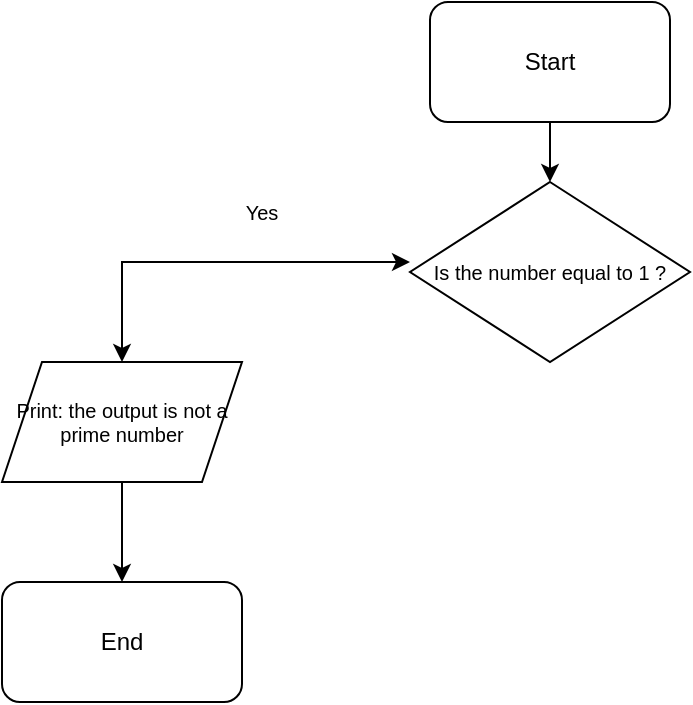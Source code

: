 <mxfile version="20.8.5" type="github">
  <diagram id="JN8HsiP1qvr515lzn4uR" name="Page-1">
    <mxGraphModel dx="1050" dy="587" grid="1" gridSize="10" guides="1" tooltips="1" connect="1" arrows="1" fold="1" page="1" pageScale="1" pageWidth="827" pageHeight="1169" math="0" shadow="0">
      <root>
        <mxCell id="0" />
        <mxCell id="1" parent="0" />
        <mxCell id="N72v5_LS_6uYHO4OY740-4" style="edgeStyle=orthogonalEdgeStyle;rounded=0;orthogonalLoop=1;jettySize=auto;html=1;exitX=0.5;exitY=1;exitDx=0;exitDy=0;" edge="1" parent="1" source="N72v5_LS_6uYHO4OY740-1">
          <mxGeometry relative="1" as="geometry">
            <mxPoint x="414" y="130" as="targetPoint" />
          </mxGeometry>
        </mxCell>
        <mxCell id="N72v5_LS_6uYHO4OY740-1" value="Start" style="rounded=1;whiteSpace=wrap;html=1;" vertex="1" parent="1">
          <mxGeometry x="354" y="40" width="120" height="60" as="geometry" />
        </mxCell>
        <mxCell id="N72v5_LS_6uYHO4OY740-5" value="&lt;div style=&quot;&quot;&gt;&lt;span style=&quot;background-color: initial;&quot;&gt;&lt;font style=&quot;font-size: 10px;&quot;&gt;Is the number equal to 1 ?&lt;/font&gt;&lt;/span&gt;&lt;/div&gt;" style="rhombus;whiteSpace=wrap;html=1;align=center;" vertex="1" parent="1">
          <mxGeometry x="344" y="130" width="140" height="90" as="geometry" />
        </mxCell>
        <mxCell id="N72v5_LS_6uYHO4OY740-6" style="edgeStyle=orthogonalEdgeStyle;rounded=0;orthogonalLoop=1;jettySize=auto;html=1;exitX=0.5;exitY=1;exitDx=0;exitDy=0;fontSize=10;" edge="1" parent="1" source="N72v5_LS_6uYHO4OY740-5" target="N72v5_LS_6uYHO4OY740-5">
          <mxGeometry relative="1" as="geometry" />
        </mxCell>
        <mxCell id="N72v5_LS_6uYHO4OY740-9" value="" style="endArrow=classic;startArrow=classic;html=1;rounded=0;fontSize=10;" edge="1" parent="1">
          <mxGeometry width="50" height="50" relative="1" as="geometry">
            <mxPoint x="200" y="220" as="sourcePoint" />
            <mxPoint x="344" y="170" as="targetPoint" />
            <Array as="points">
              <mxPoint x="200" y="210" />
              <mxPoint x="200" y="170" />
            </Array>
          </mxGeometry>
        </mxCell>
        <mxCell id="N72v5_LS_6uYHO4OY740-12" style="edgeStyle=orthogonalEdgeStyle;rounded=0;orthogonalLoop=1;jettySize=auto;html=1;exitX=0.5;exitY=1;exitDx=0;exitDy=0;fontSize=10;entryX=0.5;entryY=0;entryDx=0;entryDy=0;" edge="1" parent="1" source="N72v5_LS_6uYHO4OY740-10" target="N72v5_LS_6uYHO4OY740-13">
          <mxGeometry relative="1" as="geometry">
            <mxPoint x="270" y="320" as="targetPoint" />
            <Array as="points" />
          </mxGeometry>
        </mxCell>
        <mxCell id="N72v5_LS_6uYHO4OY740-10" value="Print: the output is not a prime number" style="shape=parallelogram;perimeter=parallelogramPerimeter;whiteSpace=wrap;html=1;fixedSize=1;fontSize=10;" vertex="1" parent="1">
          <mxGeometry x="140" y="220" width="120" height="60" as="geometry" />
        </mxCell>
        <mxCell id="N72v5_LS_6uYHO4OY740-13" value="End" style="rounded=1;whiteSpace=wrap;html=1;" vertex="1" parent="1">
          <mxGeometry x="140" y="330" width="120" height="60" as="geometry" />
        </mxCell>
        <mxCell id="N72v5_LS_6uYHO4OY740-25" value="Yes" style="text;strokeColor=none;align=center;fillColor=none;html=1;verticalAlign=middle;whiteSpace=wrap;rounded=0;fontSize=10;" vertex="1" parent="1">
          <mxGeometry x="240" y="130" width="60" height="30" as="geometry" />
        </mxCell>
      </root>
    </mxGraphModel>
  </diagram>
</mxfile>

